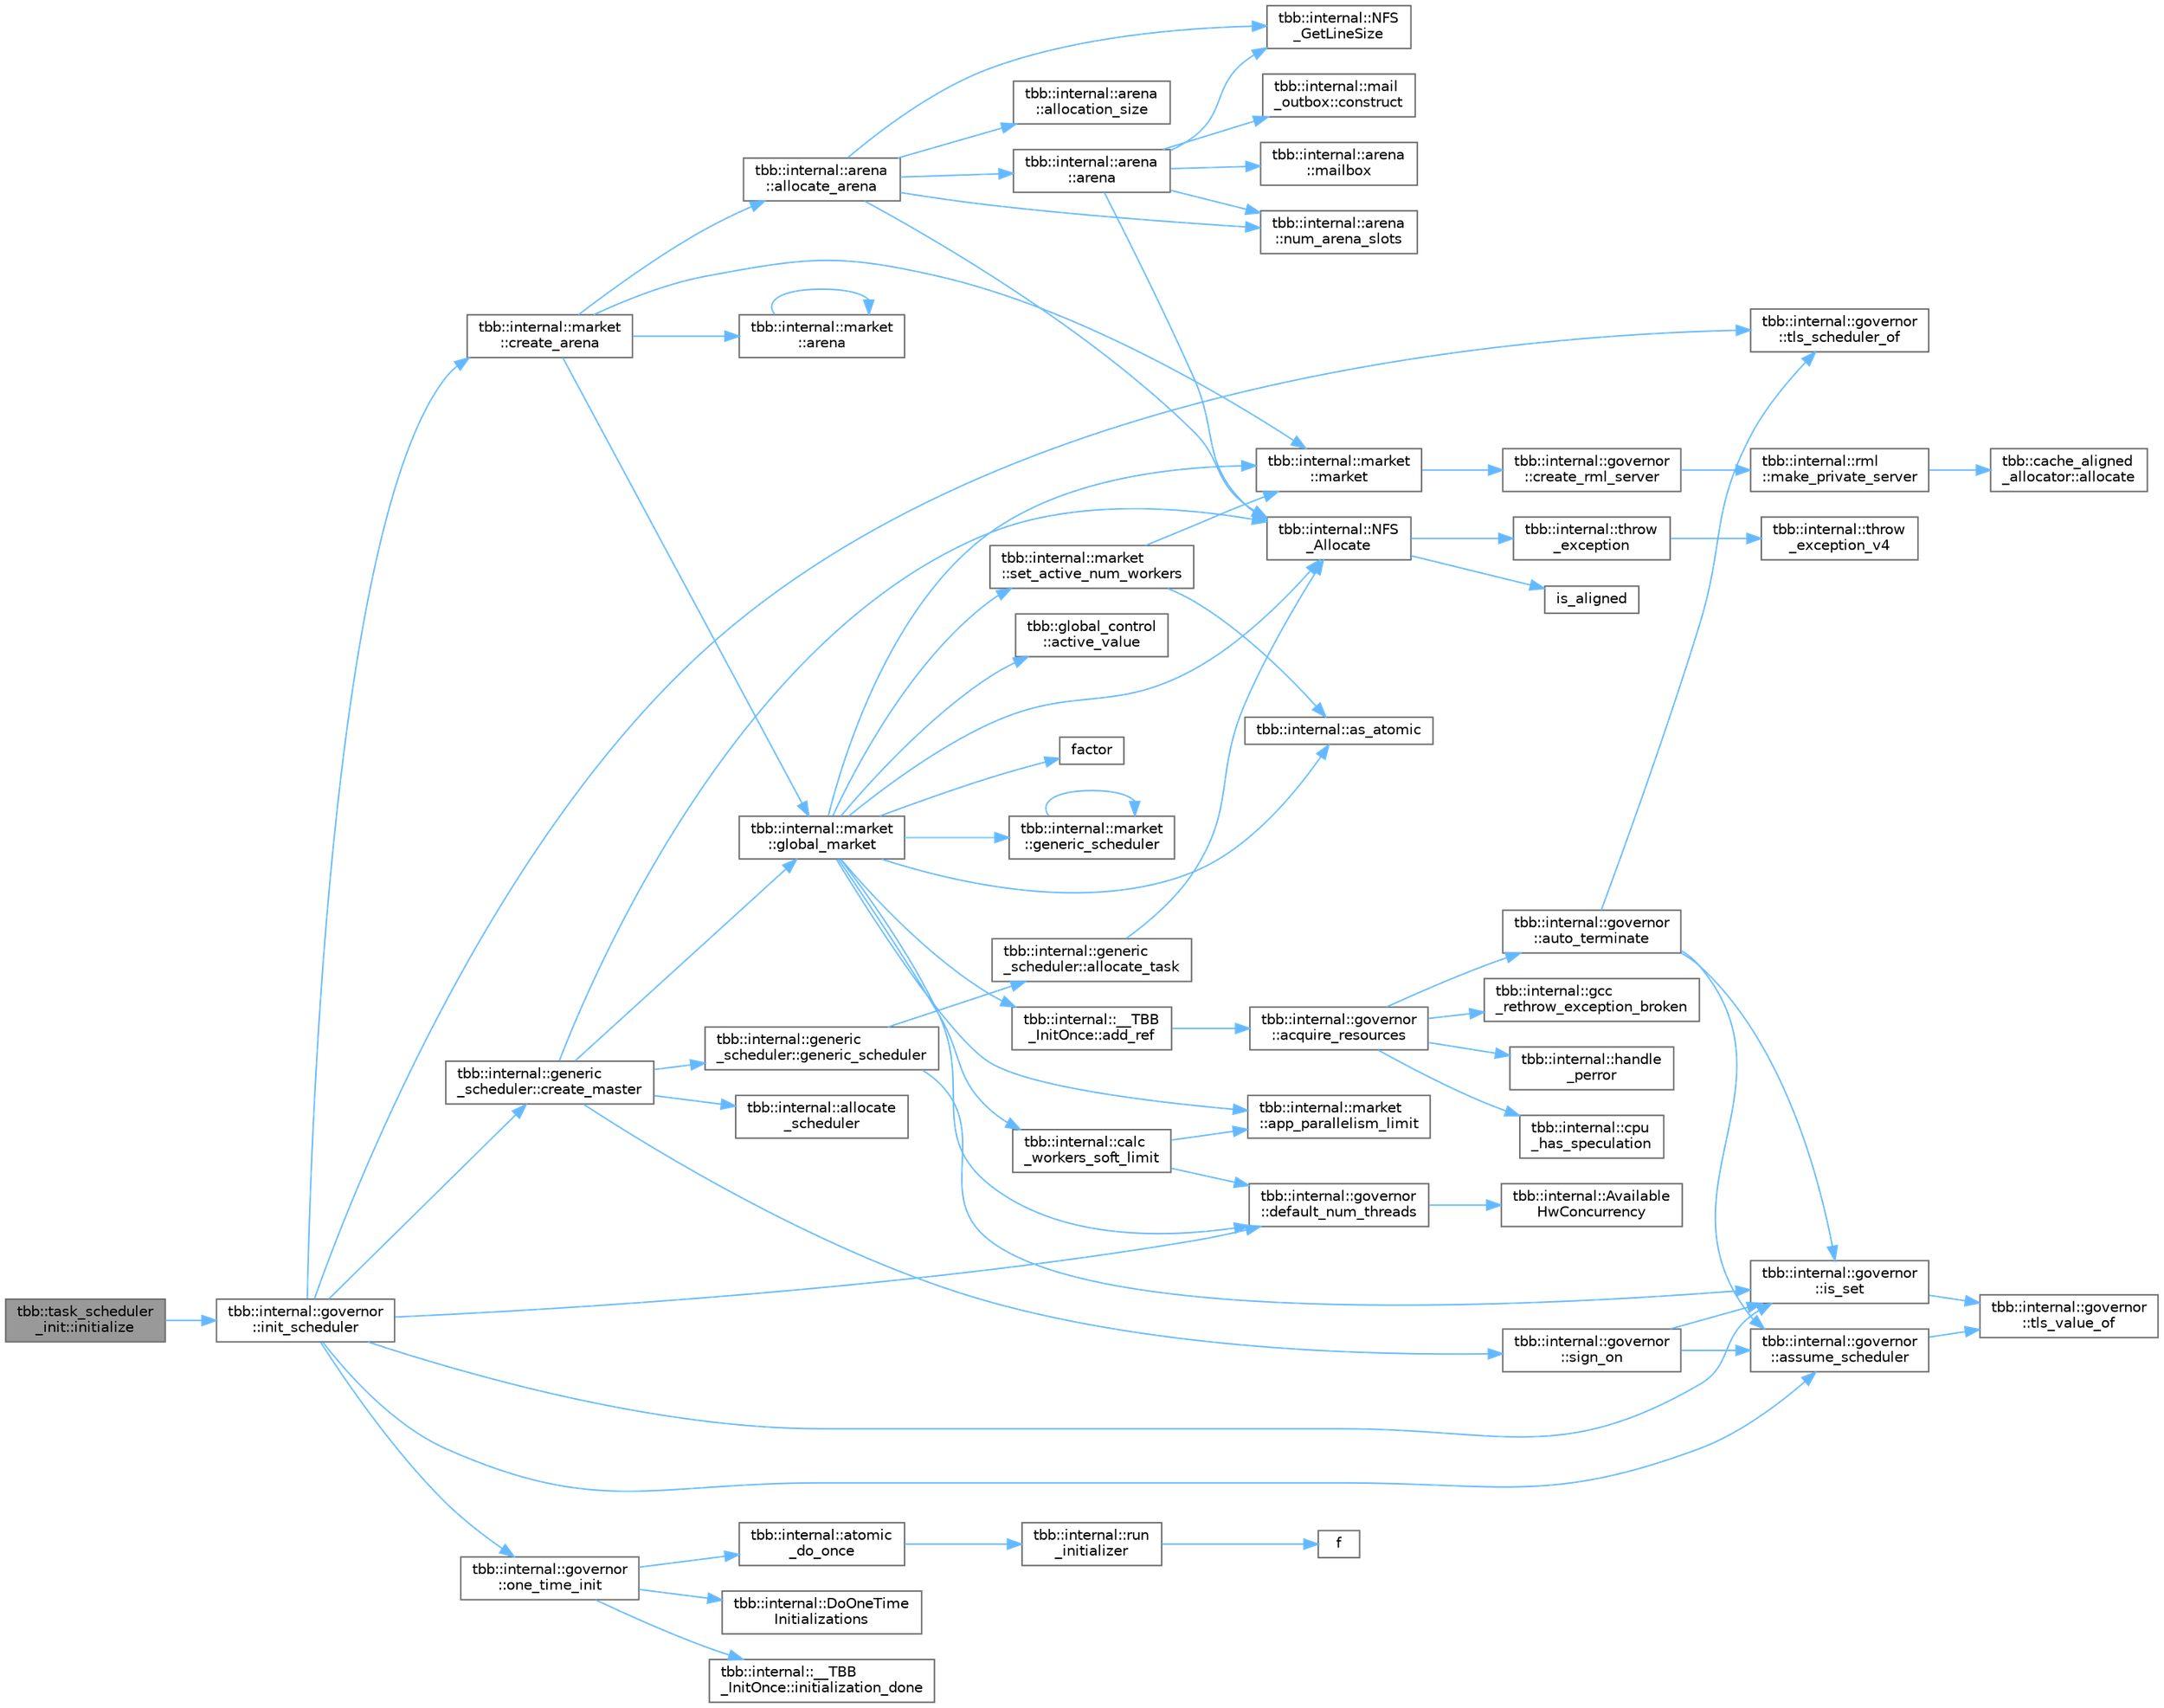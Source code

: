 digraph "tbb::task_scheduler_init::initialize"
{
 // LATEX_PDF_SIZE
  bgcolor="transparent";
  edge [fontname=Helvetica,fontsize=10,labelfontname=Helvetica,labelfontsize=10];
  node [fontname=Helvetica,fontsize=10,shape=box,height=0.2,width=0.4];
  rankdir="LR";
  Node1 [id="Node000001",label="tbb::task_scheduler\l_init::initialize",height=0.2,width=0.4,color="gray40", fillcolor="grey60", style="filled", fontcolor="black",tooltip="The overloaded method with stack size parameter"];
  Node1 -> Node2 [id="edge72_Node000001_Node000002",color="steelblue1",style="solid",tooltip=" "];
  Node2 [id="Node000002",label="tbb::internal::governor\l::init_scheduler",height=0.2,width=0.4,color="grey40", fillcolor="white", style="filled",URL="$classtbb_1_1internal_1_1governor.html#abf62b8bc4890ad846ff01349f8d46a84",tooltip="Processes scheduler initialization request (possibly nested) in a master thread"];
  Node2 -> Node3 [id="edge73_Node000002_Node000003",color="steelblue1",style="solid",tooltip=" "];
  Node3 [id="Node000003",label="tbb::internal::governor\l::assume_scheduler",height=0.2,width=0.4,color="grey40", fillcolor="white", style="filled",URL="$classtbb_1_1internal_1_1governor.html#abe1de8df4e3ecce96763951ac97540c6",tooltip="Temporarily set TLS slot to the given scheduler"];
  Node3 -> Node4 [id="edge74_Node000003_Node000004",color="steelblue1",style="solid",tooltip=" "];
  Node4 [id="Node000004",label="tbb::internal::governor\l::tls_value_of",height=0.2,width=0.4,color="grey40", fillcolor="white", style="filled",URL="$classtbb_1_1internal_1_1governor.html#a342eb43ff89d1b0da4cb9aa5417b3965",tooltip="Computes the value of the TLS"];
  Node2 -> Node5 [id="edge75_Node000002_Node000005",color="steelblue1",style="solid",tooltip=" "];
  Node5 [id="Node000005",label="tbb::internal::market\l::create_arena",height=0.2,width=0.4,color="grey40", fillcolor="white", style="filled",URL="$classtbb_1_1internal_1_1market.html#aa73a40282b782676f30f27dcde0ea967",tooltip="Creates an arena object"];
  Node5 -> Node6 [id="edge76_Node000005_Node000006",color="steelblue1",style="solid",tooltip=" "];
  Node6 [id="Node000006",label="tbb::internal::arena\l::allocate_arena",height=0.2,width=0.4,color="grey40", fillcolor="white", style="filled",URL="$classtbb_1_1internal_1_1arena.html#ad42305a844f6c9dc93b6d1c8c0302238",tooltip="Allocate an instance of arena."];
  Node6 -> Node7 [id="edge77_Node000006_Node000007",color="steelblue1",style="solid",tooltip=" "];
  Node7 [id="Node000007",label="tbb::internal::arena\l::allocation_size",height=0.2,width=0.4,color="grey40", fillcolor="white", style="filled",URL="$classtbb_1_1internal_1_1arena.html#a88bd4bed45e6ca7bcba05e568717be3b",tooltip=" "];
  Node6 -> Node8 [id="edge78_Node000006_Node000008",color="steelblue1",style="solid",tooltip=" "];
  Node8 [id="Node000008",label="tbb::internal::arena\l::arena",height=0.2,width=0.4,color="grey40", fillcolor="white", style="filled",URL="$classtbb_1_1internal_1_1arena.html#ad3b28deb1fcb30cb533ea7b655819d6b",tooltip="Constructor"];
  Node8 -> Node9 [id="edge79_Node000008_Node000009",color="steelblue1",style="solid",tooltip=" "];
  Node9 [id="Node000009",label="tbb::internal::mail\l_outbox::construct",height=0.2,width=0.4,color="grey40", fillcolor="white", style="filled",URL="$classtbb_1_1internal_1_1mail__outbox.html#af6072a4a688633e6e754cf93f541e2cb",tooltip="Construct *this as a mailbox from zeroed memory."];
  Node8 -> Node10 [id="edge80_Node000008_Node000010",color="steelblue1",style="solid",tooltip=" "];
  Node10 [id="Node000010",label="tbb::internal::arena\l::mailbox",height=0.2,width=0.4,color="grey40", fillcolor="white", style="filled",URL="$classtbb_1_1internal_1_1arena.html#aa0c057046899d3ab934c8aaf66b92673",tooltip="Get reference to mailbox corresponding to given affinity_id."];
  Node8 -> Node11 [id="edge81_Node000008_Node000011",color="steelblue1",style="solid",tooltip=" "];
  Node11 [id="Node000011",label="tbb::internal::NFS\l_Allocate",height=0.2,width=0.4,color="grey40", fillcolor="white", style="filled",URL="$namespacetbb_1_1internal.html#a395611542e21705f49de2a06e2c88f59",tooltip=" "];
  Node11 -> Node12 [id="edge82_Node000011_Node000012",color="steelblue1",style="solid",tooltip=" "];
  Node12 [id="Node000012",label="is_aligned",height=0.2,width=0.4,color="grey40", fillcolor="white", style="filled",URL="$harness_8h.html#a2cd6d606b7a354545b2cdecca67efa44",tooltip=" "];
  Node11 -> Node13 [id="edge83_Node000011_Node000013",color="steelblue1",style="solid",tooltip=" "];
  Node13 [id="Node000013",label="tbb::internal::throw\l_exception",height=0.2,width=0.4,color="grey40", fillcolor="white", style="filled",URL="$namespacetbb_1_1internal.html#a61a681f9fd15fdb055f7725d6416ddf4",tooltip="Versionless convenience wrapper for throw_exception_v4()"];
  Node13 -> Node14 [id="edge84_Node000013_Node000014",color="steelblue1",style="solid",tooltip=" "];
  Node14 [id="Node000014",label="tbb::internal::throw\l_exception_v4",height=0.2,width=0.4,color="grey40", fillcolor="white", style="filled",URL="$namespacetbb_1_1internal.html#adccc1f69ee5a85094eb6a5f9fbac89d7",tooltip="Gathers all throw operators in one place."];
  Node8 -> Node15 [id="edge85_Node000008_Node000015",color="steelblue1",style="solid",tooltip=" "];
  Node15 [id="Node000015",label="tbb::internal::NFS\l_GetLineSize",height=0.2,width=0.4,color="grey40", fillcolor="white", style="filled",URL="$namespacetbb_1_1internal.html#a9694b519576433b7ce9af226bfc7c422",tooltip=" "];
  Node8 -> Node16 [id="edge86_Node000008_Node000016",color="steelblue1",style="solid",tooltip=" "];
  Node16 [id="Node000016",label="tbb::internal::arena\l::num_arena_slots",height=0.2,width=0.4,color="grey40", fillcolor="white", style="filled",URL="$classtbb_1_1internal_1_1arena.html#a315d666efe28ecd0fb6aa70f2da0eb37",tooltip=" "];
  Node6 -> Node11 [id="edge87_Node000006_Node000011",color="steelblue1",style="solid",tooltip=" "];
  Node6 -> Node15 [id="edge88_Node000006_Node000015",color="steelblue1",style="solid",tooltip=" "];
  Node6 -> Node16 [id="edge89_Node000006_Node000016",color="steelblue1",style="solid",tooltip=" "];
  Node5 -> Node17 [id="edge90_Node000005_Node000017",color="steelblue1",style="solid",tooltip=" "];
  Node17 [id="Node000017",label="tbb::internal::market\l::arena",height=0.2,width=0.4,color="grey40", fillcolor="white", style="filled",URL="$classtbb_1_1internal_1_1market.html#adc288c92e3de5dd87e56ab61885cf63e",tooltip=" "];
  Node17 -> Node17 [id="edge91_Node000017_Node000017",color="steelblue1",style="solid",tooltip=" "];
  Node5 -> Node18 [id="edge92_Node000005_Node000018",color="steelblue1",style="solid",tooltip=" "];
  Node18 [id="Node000018",label="tbb::internal::market\l::global_market",height=0.2,width=0.4,color="grey40", fillcolor="white", style="filled",URL="$classtbb_1_1internal_1_1market.html#a08ccaf89d501a9e56912eb5bd624066f",tooltip="Factory method creating new market object"];
  Node18 -> Node19 [id="edge93_Node000018_Node000019",color="steelblue1",style="solid",tooltip=" "];
  Node19 [id="Node000019",label="tbb::global_control\l::active_value",height=0.2,width=0.4,color="grey40", fillcolor="white", style="filled",URL="$classtbb_1_1global__control.html#a8451d931cfc205d896ca2da26fe123ff",tooltip=" "];
  Node18 -> Node20 [id="edge94_Node000018_Node000020",color="steelblue1",style="solid",tooltip=" "];
  Node20 [id="Node000020",label="tbb::internal::__TBB\l_InitOnce::add_ref",height=0.2,width=0.4,color="grey40", fillcolor="white", style="filled",URL="$classtbb_1_1internal_1_1_____t_b_b___init_once.html#aeb552d69cd0db07e0ec3526c22e8899a",tooltip="Add reference to resources. If first reference added, acquire the resources."];
  Node20 -> Node21 [id="edge95_Node000020_Node000021",color="steelblue1",style="solid",tooltip=" "];
  Node21 [id="Node000021",label="tbb::internal::governor\l::acquire_resources",height=0.2,width=0.4,color="grey40", fillcolor="white", style="filled",URL="$classtbb_1_1internal_1_1governor.html#a70cfd4f010baf396e4cc09a3021b4c19",tooltip="Create key for thread-local storage and initialize RML."];
  Node21 -> Node22 [id="edge96_Node000021_Node000022",color="steelblue1",style="solid",tooltip=" "];
  Node22 [id="Node000022",label="tbb::internal::governor\l::auto_terminate",height=0.2,width=0.4,color="grey40", fillcolor="white", style="filled",URL="$classtbb_1_1internal_1_1governor.html#a5fbd38947c75c1e8494bc1bac598a9fe",tooltip="The internal routine to undo automatic initialization."];
  Node22 -> Node3 [id="edge97_Node000022_Node000003",color="steelblue1",style="solid",tooltip=" "];
  Node22 -> Node23 [id="edge98_Node000022_Node000023",color="steelblue1",style="solid",tooltip=" "];
  Node23 [id="Node000023",label="tbb::internal::governor\l::is_set",height=0.2,width=0.4,color="grey40", fillcolor="white", style="filled",URL="$classtbb_1_1internal_1_1governor.html#a14d4453f34a770b1c983c2ed38570e31",tooltip="Used to check validity of the local scheduler TLS contents."];
  Node23 -> Node4 [id="edge99_Node000023_Node000004",color="steelblue1",style="solid",tooltip=" "];
  Node22 -> Node24 [id="edge100_Node000022_Node000024",color="steelblue1",style="solid",tooltip=" "];
  Node24 [id="Node000024",label="tbb::internal::governor\l::tls_scheduler_of",height=0.2,width=0.4,color="grey40", fillcolor="white", style="filled",URL="$classtbb_1_1internal_1_1governor.html#ac548fe43e4264fc8aa664790ccde3c99",tooltip="Converts TLS value to the scheduler pointer"];
  Node21 -> Node25 [id="edge101_Node000021_Node000025",color="steelblue1",style="solid",tooltip=" "];
  Node25 [id="Node000025",label="tbb::internal::cpu\l_has_speculation",height=0.2,width=0.4,color="grey40", fillcolor="white", style="filled",URL="$namespacetbb_1_1internal.html#abbc9695c3864361824bcb4f7f263bd11",tooltip="check for transaction support."];
  Node21 -> Node26 [id="edge102_Node000021_Node000026",color="steelblue1",style="solid",tooltip=" "];
  Node26 [id="Node000026",label="tbb::internal::gcc\l_rethrow_exception_broken",height=0.2,width=0.4,color="grey40", fillcolor="white", style="filled",URL="$namespacetbb_1_1internal.html#a01d042ccf49c2448856834818ebb80cf",tooltip=" "];
  Node21 -> Node27 [id="edge103_Node000021_Node000027",color="steelblue1",style="solid",tooltip=" "];
  Node27 [id="Node000027",label="tbb::internal::handle\l_perror",height=0.2,width=0.4,color="grey40", fillcolor="white", style="filled",URL="$namespacetbb_1_1internal.html#a63370f16962aa553990e43ad197231b9",tooltip=" "];
  Node18 -> Node28 [id="edge104_Node000018_Node000028",color="steelblue1",style="solid",tooltip=" "];
  Node28 [id="Node000028",label="tbb::internal::market\l::app_parallelism_limit",height=0.2,width=0.4,color="grey40", fillcolor="white", style="filled",URL="$classtbb_1_1internal_1_1market.html#a857327e374da8c7bb5c4b529aca05405",tooltip="Reports active parallelism level according to user's settings"];
  Node18 -> Node29 [id="edge105_Node000018_Node000029",color="steelblue1",style="solid",tooltip=" "];
  Node29 [id="Node000029",label="tbb::internal::as_atomic",height=0.2,width=0.4,color="grey40", fillcolor="white", style="filled",URL="$namespacetbb_1_1internal.html#a958f482f9d5f3476ca70610af5336040",tooltip=" "];
  Node18 -> Node30 [id="edge106_Node000018_Node000030",color="steelblue1",style="solid",tooltip=" "];
  Node30 [id="Node000030",label="tbb::internal::calc\l_workers_soft_limit",height=0.2,width=0.4,color="grey40", fillcolor="white", style="filled",URL="$namespacetbb_1_1internal.html#aa59c19a68c963626ba810d72317f0d18",tooltip=" "];
  Node30 -> Node28 [id="edge107_Node000030_Node000028",color="steelblue1",style="solid",tooltip=" "];
  Node30 -> Node31 [id="edge108_Node000030_Node000031",color="steelblue1",style="solid",tooltip=" "];
  Node31 [id="Node000031",label="tbb::internal::governor\l::default_num_threads",height=0.2,width=0.4,color="grey40", fillcolor="white", style="filled",URL="$classtbb_1_1internal_1_1governor.html#a87ef607c22c347eb97ddafa4384b4f1d",tooltip=" "];
  Node31 -> Node32 [id="edge109_Node000031_Node000032",color="steelblue1",style="solid",tooltip=" "];
  Node32 [id="Node000032",label="tbb::internal::Available\lHwConcurrency",height=0.2,width=0.4,color="grey40", fillcolor="white", style="filled",URL="$namespacetbb_1_1internal.html#a5f583dafcd8d7ffeb10905c4eb509cd9",tooltip="Returns maximal parallelism level supported by the current OS configuration."];
  Node18 -> Node31 [id="edge110_Node000018_Node000031",color="steelblue1",style="solid",tooltip=" "];
  Node18 -> Node33 [id="edge111_Node000018_Node000033",color="steelblue1",style="solid",tooltip=" "];
  Node33 [id="Node000033",label="factor",height=0.2,width=0.4,color="grey40", fillcolor="white", style="filled",URL="$fft_8c.html#a13b942e46c2348d4cfe7bced3e905d1d",tooltip=" "];
  Node18 -> Node34 [id="edge112_Node000018_Node000034",color="steelblue1",style="solid",tooltip=" "];
  Node34 [id="Node000034",label="tbb::internal::market\l::generic_scheduler",height=0.2,width=0.4,color="grey40", fillcolor="white", style="filled",URL="$classtbb_1_1internal_1_1market.html#a9acd4f7b134e3bcd5625ce386ec7db60",tooltip=" "];
  Node34 -> Node34 [id="edge113_Node000034_Node000034",color="steelblue1",style="solid",tooltip=" "];
  Node18 -> Node35 [id="edge114_Node000018_Node000035",color="steelblue1",style="solid",tooltip=" "];
  Node35 [id="Node000035",label="tbb::internal::market\l::market",height=0.2,width=0.4,color="grey40", fillcolor="white", style="filled",URL="$classtbb_1_1internal_1_1market.html#acdbf87ad0efe5f3e224d88ecb2536e93",tooltip="Constructor"];
  Node35 -> Node36 [id="edge115_Node000035_Node000036",color="steelblue1",style="solid",tooltip=" "];
  Node36 [id="Node000036",label="tbb::internal::governor\l::create_rml_server",height=0.2,width=0.4,color="grey40", fillcolor="white", style="filled",URL="$classtbb_1_1internal_1_1governor.html#aec70bdc2a20ee8377a1676dd3b4c843b",tooltip=" "];
  Node36 -> Node37 [id="edge116_Node000036_Node000037",color="steelblue1",style="solid",tooltip=" "];
  Node37 [id="Node000037",label="tbb::internal::rml\l::make_private_server",height=0.2,width=0.4,color="grey40", fillcolor="white", style="filled",URL="$namespacetbb_1_1internal_1_1rml.html#a8ef19f713537ac8030e4de4a1a3fdf26",tooltip="Factory method called from task.cpp to create a private_server."];
  Node37 -> Node38 [id="edge117_Node000037_Node000038",color="steelblue1",style="solid",tooltip=" "];
  Node38 [id="Node000038",label="tbb::cache_aligned\l_allocator::allocate",height=0.2,width=0.4,color="grey40", fillcolor="white", style="filled",URL="$classtbb_1_1cache__aligned__allocator.html#a99d05096f80877849cb31d80247e0f85",tooltip="Allocate space for n objects, starting on a cache/sector line."];
  Node18 -> Node11 [id="edge118_Node000018_Node000011",color="steelblue1",style="solid",tooltip=" "];
  Node18 -> Node39 [id="edge119_Node000018_Node000039",color="steelblue1",style="solid",tooltip=" "];
  Node39 [id="Node000039",label="tbb::internal::market\l::set_active_num_workers",height=0.2,width=0.4,color="grey40", fillcolor="white", style="filled",URL="$classtbb_1_1internal_1_1market.html#a50bb92619e74a81b3f8552ccca139c9f",tooltip="Set number of active workers"];
  Node39 -> Node29 [id="edge120_Node000039_Node000029",color="steelblue1",style="solid",tooltip=" "];
  Node39 -> Node35 [id="edge121_Node000039_Node000035",color="steelblue1",style="solid",tooltip=" "];
  Node5 -> Node35 [id="edge122_Node000005_Node000035",color="steelblue1",style="solid",tooltip=" "];
  Node2 -> Node40 [id="edge123_Node000002_Node000040",color="steelblue1",style="solid",tooltip=" "];
  Node40 [id="Node000040",label="tbb::internal::generic\l_scheduler::create_master",height=0.2,width=0.4,color="grey40", fillcolor="white", style="filled",URL="$classtbb_1_1internal_1_1generic__scheduler.html#ac7fb04a73dbb75dd8db5c9637bfadeae",tooltip="Initialize a scheduler for a master thread."];
  Node40 -> Node41 [id="edge124_Node000040_Node000041",color="steelblue1",style="solid",tooltip=" "];
  Node41 [id="Node000041",label="tbb::internal::allocate\l_scheduler",height=0.2,width=0.4,color="grey40", fillcolor="white", style="filled",URL="$namespacetbb_1_1internal.html#a92d3a8ab5ddffa18bed996f6ae90b614",tooltip=" "];
  Node40 -> Node42 [id="edge125_Node000040_Node000042",color="steelblue1",style="solid",tooltip=" "];
  Node42 [id="Node000042",label="tbb::internal::generic\l_scheduler::generic_scheduler",height=0.2,width=0.4,color="grey40", fillcolor="white", style="filled",URL="$classtbb_1_1internal_1_1generic__scheduler.html#a838f6ccf79d7ee8a55843de2f8004759",tooltip=" "];
  Node42 -> Node43 [id="edge126_Node000042_Node000043",color="steelblue1",style="solid",tooltip=" "];
  Node43 [id="Node000043",label="tbb::internal::generic\l_scheduler::allocate_task",height=0.2,width=0.4,color="grey40", fillcolor="white", style="filled",URL="$classtbb_1_1internal_1_1generic__scheduler.html#aa0d316e9f3063c6b57fa21e0716d4d77",tooltip="Allocate task object, either from the heap or a free list."];
  Node43 -> Node11 [id="edge127_Node000043_Node000011",color="steelblue1",style="solid",tooltip=" "];
  Node42 -> Node23 [id="edge128_Node000042_Node000023",color="steelblue1",style="solid",tooltip=" "];
  Node40 -> Node18 [id="edge129_Node000040_Node000018",color="steelblue1",style="solid",tooltip=" "];
  Node40 -> Node11 [id="edge130_Node000040_Node000011",color="steelblue1",style="solid",tooltip=" "];
  Node40 -> Node44 [id="edge131_Node000040_Node000044",color="steelblue1",style="solid",tooltip=" "];
  Node44 [id="Node000044",label="tbb::internal::governor\l::sign_on",height=0.2,width=0.4,color="grey40", fillcolor="white", style="filled",URL="$classtbb_1_1internal_1_1governor.html#ab6b7ba04ea2b541819b659219fc42ae7",tooltip="Register TBB scheduler instance in thread-local storage."];
  Node44 -> Node3 [id="edge132_Node000044_Node000003",color="steelblue1",style="solid",tooltip=" "];
  Node44 -> Node23 [id="edge133_Node000044_Node000023",color="steelblue1",style="solid",tooltip=" "];
  Node2 -> Node31 [id="edge134_Node000002_Node000031",color="steelblue1",style="solid",tooltip=" "];
  Node2 -> Node23 [id="edge135_Node000002_Node000023",color="steelblue1",style="solid",tooltip=" "];
  Node2 -> Node45 [id="edge136_Node000002_Node000045",color="steelblue1",style="solid",tooltip=" "];
  Node45 [id="Node000045",label="tbb::internal::governor\l::one_time_init",height=0.2,width=0.4,color="grey40", fillcolor="white", style="filled",URL="$classtbb_1_1internal_1_1governor.html#afe9a6e0c86063b682a133234ca3a2f2b",tooltip=" "];
  Node45 -> Node46 [id="edge137_Node000045_Node000046",color="steelblue1",style="solid",tooltip=" "];
  Node46 [id="Node000046",label="tbb::internal::atomic\l_do_once",height=0.2,width=0.4,color="grey40", fillcolor="white", style="filled",URL="$namespacetbb_1_1internal.html#a1082394ca8392ef2aa6795b57a756fa5",tooltip="One-time initialization function"];
  Node46 -> Node47 [id="edge138_Node000046_Node000047",color="steelblue1",style="solid",tooltip=" "];
  Node47 [id="Node000047",label="tbb::internal::run\l_initializer",height=0.2,width=0.4,color="grey40", fillcolor="white", style="filled",URL="$namespacetbb_1_1internal.html#a4c2293788c0e215e6f6f44ea162b3bc7",tooltip=" "];
  Node47 -> Node48 [id="edge139_Node000047_Node000048",color="steelblue1",style="solid",tooltip=" "];
  Node48 [id="Node000048",label="f",height=0.2,width=0.4,color="grey40", fillcolor="white", style="filled",URL="$cxx11__tensor__map_8cpp.html#a7f507fea02198f6cb81c86640c7b1a4e",tooltip=" "];
  Node45 -> Node49 [id="edge140_Node000045_Node000049",color="steelblue1",style="solid",tooltip=" "];
  Node49 [id="Node000049",label="tbb::internal::DoOneTime\lInitializations",height=0.2,width=0.4,color="grey40", fillcolor="white", style="filled",URL="$namespacetbb_1_1internal.html#a66931f1de2fe17bad8867074cc504825",tooltip="Performs thread-safe lazy one-time general TBB initialization."];
  Node45 -> Node50 [id="edge141_Node000045_Node000050",color="steelblue1",style="solid",tooltip=" "];
  Node50 [id="Node000050",label="tbb::internal::__TBB\l_InitOnce::initialization_done",height=0.2,width=0.4,color="grey40", fillcolor="white", style="filled",URL="$classtbb_1_1internal_1_1_____t_b_b___init_once.html#a3d6e09b5b23edf10600c2ae2e6469659",tooltip=" "];
  Node2 -> Node24 [id="edge142_Node000002_Node000024",color="steelblue1",style="solid",tooltip=" "];
}
